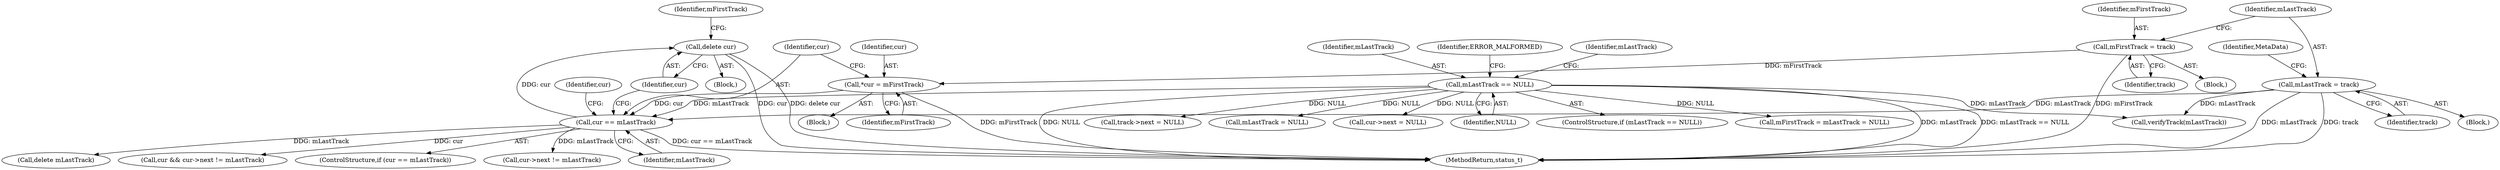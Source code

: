 digraph "0_Android_e7142a0703bc93f75e213e96ebc19000022afed9@API" {
"1000556" [label="(Call,delete cur)"];
"1000552" [label="(Call,cur == mLastTrack)"];
"1000548" [label="(Call,*cur = mFirstTrack)"];
"1000474" [label="(Call,mFirstTrack = track)"];
"1000431" [label="(Call,mLastTrack == NULL)"];
"1000477" [label="(Call,mLastTrack = track)"];
"1000552" [label="(Call,cur == mLastTrack)"];
"1000432" [label="(Identifier,mLastTrack)"];
"1000430" [label="(ControlStructure,if (mLastTrack == NULL))"];
"1000479" [label="(Identifier,track)"];
"1000558" [label="(Call,mFirstTrack = mLastTrack = NULL)"];
"1000459" [label="(Call,track->next = NULL)"];
"1000478" [label="(Identifier,mLastTrack)"];
"1000435" [label="(Identifier,ERROR_MALFORMED)"];
"1000473" [label="(Block,)"];
"1000475" [label="(Identifier,mFirstTrack)"];
"1000553" [label="(Identifier,cur)"];
"1000549" [label="(Identifier,cur)"];
"1000566" [label="(Call,cur && cur->next != mLastTrack)"];
"1000555" [label="(Block,)"];
"1000594" [label="(Call,verifyTrack(mLastTrack))"];
"1000560" [label="(Call,mLastTrack = NULL)"];
"1000551" [label="(ControlStructure,if (cur == mLastTrack))"];
"1000433" [label="(Identifier,NULL)"];
"1000474" [label="(Call,mFirstTrack = track)"];
"1000480" [label="(Identifier,MetaData)"];
"1000567" [label="(Identifier,cur)"];
"1000431" [label="(Call,mLastTrack == NULL)"];
"1000477" [label="(Call,mLastTrack = track)"];
"1000550" [label="(Identifier,mFirstTrack)"];
"1003275" [label="(MethodReturn,status_t)"];
"1000559" [label="(Identifier,mFirstTrack)"];
"1000557" [label="(Identifier,cur)"];
"1000568" [label="(Call,cur->next != mLastTrack)"];
"1000554" [label="(Identifier,mLastTrack)"];
"1000454" [label="(Block,)"];
"1000476" [label="(Identifier,track)"];
"1000438" [label="(Identifier,mLastTrack)"];
"1000556" [label="(Call,delete cur)"];
"1000546" [label="(Block,)"];
"1000548" [label="(Call,*cur = mFirstTrack)"];
"1000584" [label="(Call,delete mLastTrack)"];
"1000579" [label="(Call,cur->next = NULL)"];
"1000556" -> "1000555"  [label="AST: "];
"1000556" -> "1000557"  [label="CFG: "];
"1000557" -> "1000556"  [label="AST: "];
"1000559" -> "1000556"  [label="CFG: "];
"1000556" -> "1003275"  [label="DDG: cur"];
"1000556" -> "1003275"  [label="DDG: delete cur"];
"1000552" -> "1000556"  [label="DDG: cur"];
"1000552" -> "1000551"  [label="AST: "];
"1000552" -> "1000554"  [label="CFG: "];
"1000553" -> "1000552"  [label="AST: "];
"1000554" -> "1000552"  [label="AST: "];
"1000557" -> "1000552"  [label="CFG: "];
"1000567" -> "1000552"  [label="CFG: "];
"1000552" -> "1003275"  [label="DDG: cur == mLastTrack"];
"1000548" -> "1000552"  [label="DDG: cur"];
"1000431" -> "1000552"  [label="DDG: mLastTrack"];
"1000477" -> "1000552"  [label="DDG: mLastTrack"];
"1000552" -> "1000566"  [label="DDG: cur"];
"1000552" -> "1000568"  [label="DDG: mLastTrack"];
"1000552" -> "1000584"  [label="DDG: mLastTrack"];
"1000548" -> "1000546"  [label="AST: "];
"1000548" -> "1000550"  [label="CFG: "];
"1000549" -> "1000548"  [label="AST: "];
"1000550" -> "1000548"  [label="AST: "];
"1000553" -> "1000548"  [label="CFG: "];
"1000548" -> "1003275"  [label="DDG: mFirstTrack"];
"1000474" -> "1000548"  [label="DDG: mFirstTrack"];
"1000474" -> "1000473"  [label="AST: "];
"1000474" -> "1000476"  [label="CFG: "];
"1000475" -> "1000474"  [label="AST: "];
"1000476" -> "1000474"  [label="AST: "];
"1000478" -> "1000474"  [label="CFG: "];
"1000474" -> "1003275"  [label="DDG: mFirstTrack"];
"1000431" -> "1000430"  [label="AST: "];
"1000431" -> "1000433"  [label="CFG: "];
"1000432" -> "1000431"  [label="AST: "];
"1000433" -> "1000431"  [label="AST: "];
"1000435" -> "1000431"  [label="CFG: "];
"1000438" -> "1000431"  [label="CFG: "];
"1000431" -> "1003275"  [label="DDG: mLastTrack"];
"1000431" -> "1003275"  [label="DDG: mLastTrack == NULL"];
"1000431" -> "1003275"  [label="DDG: NULL"];
"1000431" -> "1000459"  [label="DDG: NULL"];
"1000431" -> "1000558"  [label="DDG: NULL"];
"1000431" -> "1000560"  [label="DDG: NULL"];
"1000431" -> "1000579"  [label="DDG: NULL"];
"1000431" -> "1000594"  [label="DDG: mLastTrack"];
"1000477" -> "1000454"  [label="AST: "];
"1000477" -> "1000479"  [label="CFG: "];
"1000478" -> "1000477"  [label="AST: "];
"1000479" -> "1000477"  [label="AST: "];
"1000480" -> "1000477"  [label="CFG: "];
"1000477" -> "1003275"  [label="DDG: track"];
"1000477" -> "1003275"  [label="DDG: mLastTrack"];
"1000477" -> "1000594"  [label="DDG: mLastTrack"];
}
